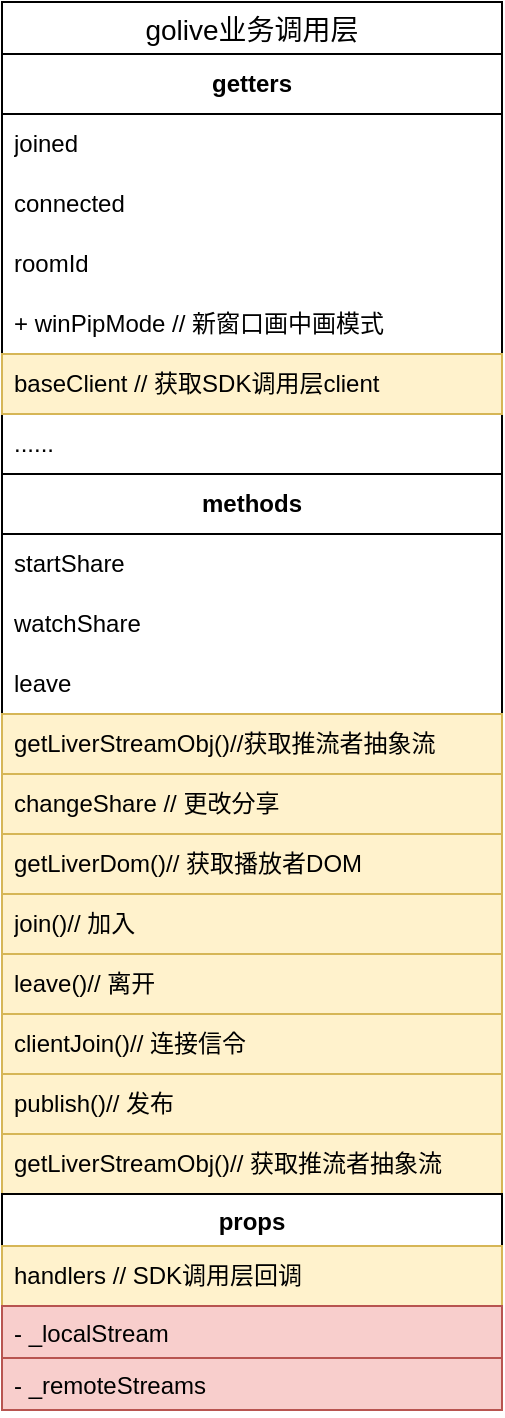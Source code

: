 <mxfile version="22.1.18" type="github">
  <diagram id="C5RBs43oDa-KdzZeNtuy" name="Page-1">
    <mxGraphModel dx="1050" dy="530" grid="1" gridSize="10" guides="1" tooltips="1" connect="1" arrows="1" fold="1" page="1" pageScale="1" pageWidth="827" pageHeight="1169" math="0" shadow="0">
      <root>
        <mxCell id="WIyWlLk6GJQsqaUBKTNV-0" />
        <mxCell id="WIyWlLk6GJQsqaUBKTNV-1" parent="WIyWlLk6GJQsqaUBKTNV-0" />
        <mxCell id="4tJfBwwyiJww9ZqOlsSy-0" value="golive业务调用层" style="swimlane;fontStyle=0;childLayout=stackLayout;horizontal=1;startSize=26;horizontalStack=0;resizeParent=1;resizeParentMax=0;resizeLast=0;collapsible=1;marginBottom=0;align=center;fontSize=14;" vertex="1" parent="WIyWlLk6GJQsqaUBKTNV-1">
          <mxGeometry x="290" y="90" width="250" height="704" as="geometry" />
        </mxCell>
        <mxCell id="4tJfBwwyiJww9ZqOlsSy-1" value="getters" style="swimlane;fontStyle=1;childLayout=stackLayout;horizontal=1;startSize=30;horizontalStack=0;resizeParent=1;resizeParentMax=0;resizeLast=0;collapsible=1;marginBottom=0;whiteSpace=wrap;html=1;" vertex="1" parent="4tJfBwwyiJww9ZqOlsSy-0">
          <mxGeometry y="26" width="250" height="210" as="geometry" />
        </mxCell>
        <mxCell id="4tJfBwwyiJww9ZqOlsSy-2" value="joined" style="text;strokeColor=none;fillColor=none;align=left;verticalAlign=middle;spacingLeft=4;spacingRight=4;overflow=hidden;points=[[0,0.5],[1,0.5]];portConstraint=eastwest;rotatable=0;whiteSpace=wrap;html=1;" vertex="1" parent="4tJfBwwyiJww9ZqOlsSy-1">
          <mxGeometry y="30" width="250" height="30" as="geometry" />
        </mxCell>
        <mxCell id="4tJfBwwyiJww9ZqOlsSy-3" value="connected" style="text;strokeColor=none;fillColor=none;align=left;verticalAlign=middle;spacingLeft=4;spacingRight=4;overflow=hidden;points=[[0,0.5],[1,0.5]];portConstraint=eastwest;rotatable=0;whiteSpace=wrap;html=1;" vertex="1" parent="4tJfBwwyiJww9ZqOlsSy-1">
          <mxGeometry y="60" width="250" height="30" as="geometry" />
        </mxCell>
        <mxCell id="4tJfBwwyiJww9ZqOlsSy-4" value="roomId" style="text;strokeColor=none;fillColor=none;align=left;verticalAlign=middle;spacingLeft=4;spacingRight=4;overflow=hidden;points=[[0,0.5],[1,0.5]];portConstraint=eastwest;rotatable=0;whiteSpace=wrap;html=1;" vertex="1" parent="4tJfBwwyiJww9ZqOlsSy-1">
          <mxGeometry y="90" width="250" height="30" as="geometry" />
        </mxCell>
        <mxCell id="4tJfBwwyiJww9ZqOlsSy-5" value="+ winPipMode // 新窗口画中画模式" style="text;strokeColor=none;fillColor=none;align=left;verticalAlign=middle;spacingLeft=4;spacingRight=4;overflow=hidden;points=[[0,0.5],[1,0.5]];portConstraint=eastwest;rotatable=0;whiteSpace=wrap;html=1;" vertex="1" parent="4tJfBwwyiJww9ZqOlsSy-1">
          <mxGeometry y="120" width="250" height="30" as="geometry" />
        </mxCell>
        <mxCell id="4tJfBwwyiJww9ZqOlsSy-6" value="baseClient // 获取SDK调用层client" style="text;strokeColor=#d6b656;fillColor=#fff2cc;align=left;verticalAlign=middle;spacingLeft=4;spacingRight=4;overflow=hidden;points=[[0,0.5],[1,0.5]];portConstraint=eastwest;rotatable=0;whiteSpace=wrap;html=1;" vertex="1" parent="4tJfBwwyiJww9ZqOlsSy-1">
          <mxGeometry y="150" width="250" height="30" as="geometry" />
        </mxCell>
        <mxCell id="4tJfBwwyiJww9ZqOlsSy-7" value="......" style="text;strokeColor=none;fillColor=none;align=left;verticalAlign=middle;spacingLeft=4;spacingRight=4;overflow=hidden;points=[[0,0.5],[1,0.5]];portConstraint=eastwest;rotatable=0;whiteSpace=wrap;html=1;" vertex="1" parent="4tJfBwwyiJww9ZqOlsSy-1">
          <mxGeometry y="180" width="250" height="30" as="geometry" />
        </mxCell>
        <mxCell id="4tJfBwwyiJww9ZqOlsSy-8" value="methods" style="swimlane;fontStyle=1;childLayout=stackLayout;horizontal=1;startSize=30;horizontalStack=0;resizeParent=1;resizeParentMax=0;resizeLast=0;collapsible=1;marginBottom=0;whiteSpace=wrap;html=1;" vertex="1" parent="4tJfBwwyiJww9ZqOlsSy-0">
          <mxGeometry y="236" width="250" height="360" as="geometry" />
        </mxCell>
        <mxCell id="4tJfBwwyiJww9ZqOlsSy-9" value="startShare" style="text;strokeColor=none;fillColor=none;align=left;verticalAlign=middle;spacingLeft=4;spacingRight=4;overflow=hidden;points=[[0,0.5],[1,0.5]];portConstraint=eastwest;rotatable=0;whiteSpace=wrap;html=1;" vertex="1" parent="4tJfBwwyiJww9ZqOlsSy-8">
          <mxGeometry y="30" width="250" height="30" as="geometry" />
        </mxCell>
        <mxCell id="4tJfBwwyiJww9ZqOlsSy-10" value="watchShare" style="text;strokeColor=none;fillColor=none;align=left;verticalAlign=middle;spacingLeft=4;spacingRight=4;overflow=hidden;points=[[0,0.5],[1,0.5]];portConstraint=eastwest;rotatable=0;whiteSpace=wrap;html=1;" vertex="1" parent="4tJfBwwyiJww9ZqOlsSy-8">
          <mxGeometry y="60" width="250" height="30" as="geometry" />
        </mxCell>
        <mxCell id="4tJfBwwyiJww9ZqOlsSy-11" value="leave" style="text;strokeColor=none;fillColor=none;align=left;verticalAlign=middle;spacingLeft=4;spacingRight=4;overflow=hidden;points=[[0,0.5],[1,0.5]];portConstraint=eastwest;rotatable=0;whiteSpace=wrap;html=1;" vertex="1" parent="4tJfBwwyiJww9ZqOlsSy-8">
          <mxGeometry y="90" width="250" height="30" as="geometry" />
        </mxCell>
        <mxCell id="4tJfBwwyiJww9ZqOlsSy-12" value="getLiverStreamObj()//获取推流者抽象流" style="text;strokeColor=#d6b656;fillColor=#fff2cc;align=left;verticalAlign=middle;spacingLeft=4;spacingRight=4;overflow=hidden;points=[[0,0.5],[1,0.5]];portConstraint=eastwest;rotatable=0;whiteSpace=wrap;html=1;" vertex="1" parent="4tJfBwwyiJww9ZqOlsSy-8">
          <mxGeometry y="120" width="250" height="30" as="geometry" />
        </mxCell>
        <mxCell id="4tJfBwwyiJww9ZqOlsSy-13" value="changeShare // 更改分享" style="text;strokeColor=#d6b656;fillColor=#fff2cc;align=left;verticalAlign=middle;spacingLeft=4;spacingRight=4;overflow=hidden;points=[[0,0.5],[1,0.5]];portConstraint=eastwest;rotatable=0;whiteSpace=wrap;html=1;" vertex="1" parent="4tJfBwwyiJww9ZqOlsSy-8">
          <mxGeometry y="150" width="250" height="30" as="geometry" />
        </mxCell>
        <mxCell id="4tJfBwwyiJww9ZqOlsSy-14" value="getLiverDom()//&amp;nbsp;获取播放者DOM" style="text;strokeColor=#d6b656;fillColor=#fff2cc;align=left;verticalAlign=middle;spacingLeft=4;spacingRight=4;overflow=hidden;points=[[0,0.5],[1,0.5]];portConstraint=eastwest;rotatable=0;whiteSpace=wrap;html=1;" vertex="1" parent="4tJfBwwyiJww9ZqOlsSy-8">
          <mxGeometry y="180" width="250" height="30" as="geometry" />
        </mxCell>
        <mxCell id="4tJfBwwyiJww9ZqOlsSy-15" value="join()// 加入" style="text;strokeColor=#d6b656;fillColor=#fff2cc;align=left;verticalAlign=middle;spacingLeft=4;spacingRight=4;overflow=hidden;points=[[0,0.5],[1,0.5]];portConstraint=eastwest;rotatable=0;whiteSpace=wrap;html=1;" vertex="1" parent="4tJfBwwyiJww9ZqOlsSy-8">
          <mxGeometry y="210" width="250" height="30" as="geometry" />
        </mxCell>
        <mxCell id="4tJfBwwyiJww9ZqOlsSy-16" value="leave()// 离开" style="text;strokeColor=#d6b656;fillColor=#fff2cc;align=left;verticalAlign=middle;spacingLeft=4;spacingRight=4;overflow=hidden;points=[[0,0.5],[1,0.5]];portConstraint=eastwest;rotatable=0;whiteSpace=wrap;html=1;" vertex="1" parent="4tJfBwwyiJww9ZqOlsSy-8">
          <mxGeometry y="240" width="250" height="30" as="geometry" />
        </mxCell>
        <mxCell id="4tJfBwwyiJww9ZqOlsSy-17" value="clientJoin()// 连接信令" style="text;strokeColor=#d6b656;fillColor=#fff2cc;align=left;verticalAlign=middle;spacingLeft=4;spacingRight=4;overflow=hidden;points=[[0,0.5],[1,0.5]];portConstraint=eastwest;rotatable=0;whiteSpace=wrap;html=1;" vertex="1" parent="4tJfBwwyiJww9ZqOlsSy-8">
          <mxGeometry y="270" width="250" height="30" as="geometry" />
        </mxCell>
        <mxCell id="4tJfBwwyiJww9ZqOlsSy-18" value="publish()// 发布" style="text;strokeColor=#d6b656;fillColor=#fff2cc;align=left;verticalAlign=middle;spacingLeft=4;spacingRight=4;overflow=hidden;points=[[0,0.5],[1,0.5]];portConstraint=eastwest;rotatable=0;whiteSpace=wrap;html=1;" vertex="1" parent="4tJfBwwyiJww9ZqOlsSy-8">
          <mxGeometry y="300" width="250" height="30" as="geometry" />
        </mxCell>
        <mxCell id="4tJfBwwyiJww9ZqOlsSy-19" value="getLiverStreamObj()// 获取推流者抽象流" style="text;strokeColor=#d6b656;fillColor=#fff2cc;align=left;verticalAlign=middle;spacingLeft=4;spacingRight=4;overflow=hidden;points=[[0,0.5],[1,0.5]];portConstraint=eastwest;rotatable=0;whiteSpace=wrap;html=1;" vertex="1" parent="4tJfBwwyiJww9ZqOlsSy-8">
          <mxGeometry y="330" width="250" height="30" as="geometry" />
        </mxCell>
        <mxCell id="4tJfBwwyiJww9ZqOlsSy-20" value="props" style="swimlane;fontStyle=1;align=center;verticalAlign=top;childLayout=stackLayout;horizontal=1;startSize=26;horizontalStack=0;resizeParent=1;resizeParentMax=0;resizeLast=0;collapsible=1;marginBottom=0;whiteSpace=wrap;html=1;" vertex="1" parent="4tJfBwwyiJww9ZqOlsSy-0">
          <mxGeometry y="596" width="250" height="108" as="geometry" />
        </mxCell>
        <mxCell id="4tJfBwwyiJww9ZqOlsSy-21" value="handlers // SDK调用层回调" style="text;strokeColor=#d6b656;fillColor=#fff2cc;align=left;verticalAlign=middle;spacingLeft=4;spacingRight=4;overflow=hidden;points=[[0,0.5],[1,0.5]];portConstraint=eastwest;rotatable=0;whiteSpace=wrap;html=1;" vertex="1" parent="4tJfBwwyiJww9ZqOlsSy-20">
          <mxGeometry y="26" width="250" height="30" as="geometry" />
        </mxCell>
        <mxCell id="4tJfBwwyiJww9ZqOlsSy-22" value="- _localStream" style="text;strokeColor=#b85450;fillColor=#f8cecc;align=left;verticalAlign=top;spacingLeft=4;spacingRight=4;overflow=hidden;rotatable=0;points=[[0,0.5],[1,0.5]];portConstraint=eastwest;whiteSpace=wrap;html=1;" vertex="1" parent="4tJfBwwyiJww9ZqOlsSy-20">
          <mxGeometry y="56" width="250" height="26" as="geometry" />
        </mxCell>
        <mxCell id="4tJfBwwyiJww9ZqOlsSy-23" value="- _remoteStreams" style="text;strokeColor=#b85450;fillColor=#f8cecc;align=left;verticalAlign=top;spacingLeft=4;spacingRight=4;overflow=hidden;rotatable=0;points=[[0,0.5],[1,0.5]];portConstraint=eastwest;whiteSpace=wrap;html=1;" vertex="1" parent="4tJfBwwyiJww9ZqOlsSy-20">
          <mxGeometry y="82" width="250" height="26" as="geometry" />
        </mxCell>
      </root>
    </mxGraphModel>
  </diagram>
</mxfile>
